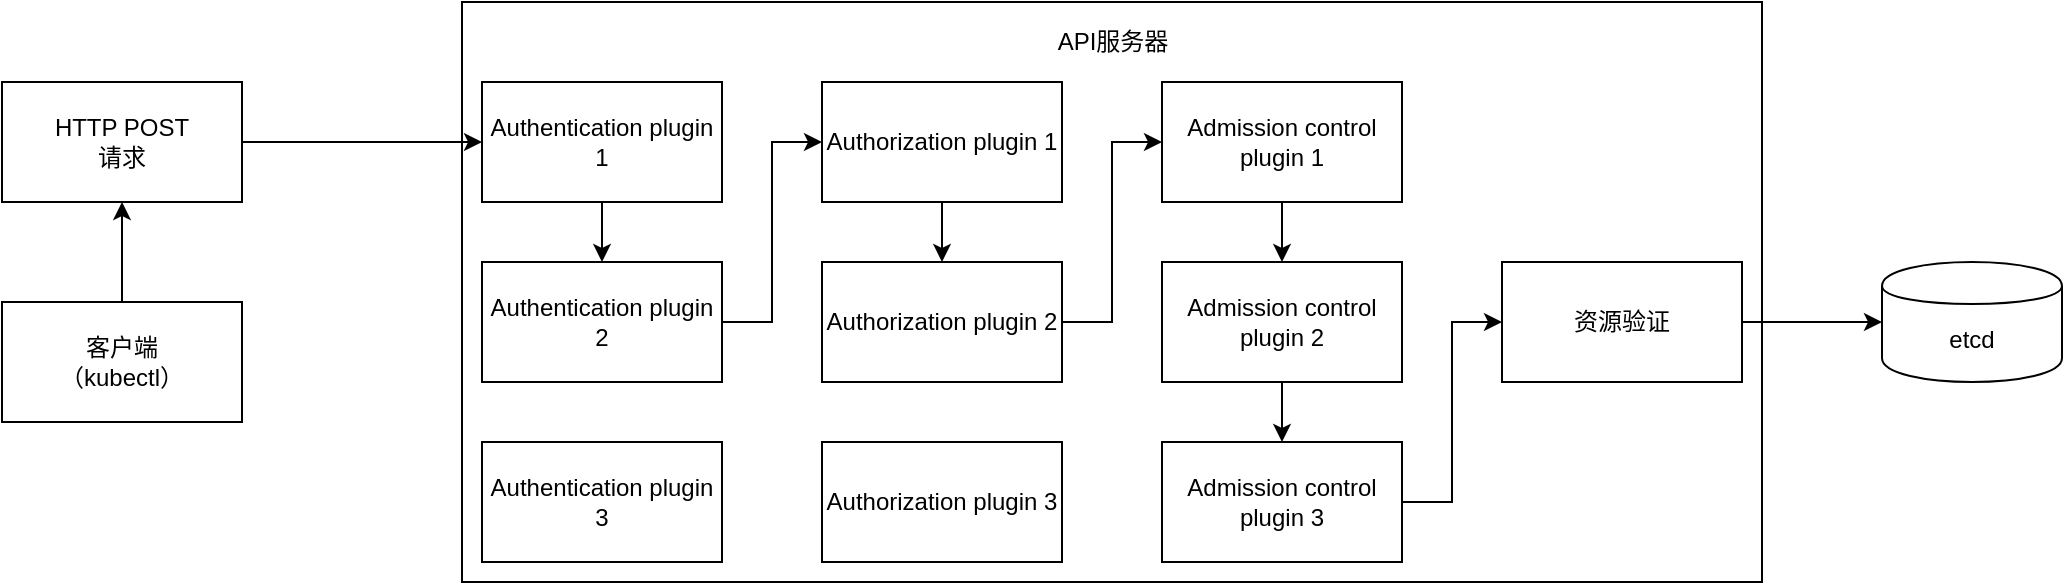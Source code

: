 <mxfile version="12.6.5" type="device"><diagram id="h7Tyj8sb-Nq-nCoUJrs1" name="Page-1"><mxGraphModel dx="1024" dy="592" grid="1" gridSize="10" guides="1" tooltips="1" connect="1" arrows="1" fold="1" page="1" pageScale="1" pageWidth="2339" pageHeight="3300" math="0" shadow="0"><root><mxCell id="0"/><mxCell id="1" parent="0"/><mxCell id="FrB5m-5TYPlhUMKDgxiB-24" value="" style="rounded=0;whiteSpace=wrap;html=1;" vertex="1" parent="1"><mxGeometry x="360" y="260" width="650" height="290" as="geometry"/></mxCell><mxCell id="FrB5m-5TYPlhUMKDgxiB-3" style="edgeStyle=orthogonalEdgeStyle;rounded=0;orthogonalLoop=1;jettySize=auto;html=1;entryX=0.5;entryY=1;entryDx=0;entryDy=0;" edge="1" parent="1" source="FrB5m-5TYPlhUMKDgxiB-1" target="FrB5m-5TYPlhUMKDgxiB-2"><mxGeometry relative="1" as="geometry"/></mxCell><mxCell id="FrB5m-5TYPlhUMKDgxiB-1" value="客户端&lt;br&gt;（kubectl）" style="rounded=0;whiteSpace=wrap;html=1;" vertex="1" parent="1"><mxGeometry x="130" y="410" width="120" height="60" as="geometry"/></mxCell><mxCell id="FrB5m-5TYPlhUMKDgxiB-13" style="edgeStyle=orthogonalEdgeStyle;rounded=0;orthogonalLoop=1;jettySize=auto;html=1;entryX=0;entryY=0.5;entryDx=0;entryDy=0;" edge="1" parent="1" source="FrB5m-5TYPlhUMKDgxiB-2" target="FrB5m-5TYPlhUMKDgxiB-4"><mxGeometry relative="1" as="geometry"/></mxCell><mxCell id="FrB5m-5TYPlhUMKDgxiB-2" value="HTTP POST&lt;br&gt;请求" style="rounded=0;whiteSpace=wrap;html=1;" vertex="1" parent="1"><mxGeometry x="130" y="300" width="120" height="60" as="geometry"/></mxCell><mxCell id="FrB5m-5TYPlhUMKDgxiB-14" style="edgeStyle=orthogonalEdgeStyle;rounded=0;orthogonalLoop=1;jettySize=auto;html=1;entryX=0.5;entryY=0;entryDx=0;entryDy=0;" edge="1" parent="1" source="FrB5m-5TYPlhUMKDgxiB-4" target="FrB5m-5TYPlhUMKDgxiB-7"><mxGeometry relative="1" as="geometry"/></mxCell><mxCell id="FrB5m-5TYPlhUMKDgxiB-4" value="Authentication plugin 1" style="rounded=0;whiteSpace=wrap;html=1;" vertex="1" parent="1"><mxGeometry x="370" y="300" width="120" height="60" as="geometry"/></mxCell><mxCell id="FrB5m-5TYPlhUMKDgxiB-16" style="edgeStyle=orthogonalEdgeStyle;rounded=0;orthogonalLoop=1;jettySize=auto;html=1;entryX=0.5;entryY=0;entryDx=0;entryDy=0;" edge="1" parent="1" source="FrB5m-5TYPlhUMKDgxiB-5" target="FrB5m-5TYPlhUMKDgxiB-8"><mxGeometry relative="1" as="geometry"/></mxCell><mxCell id="FrB5m-5TYPlhUMKDgxiB-5" value="Authorization plugin 1" style="rounded=0;whiteSpace=wrap;html=1;" vertex="1" parent="1"><mxGeometry x="540" y="300" width="120" height="60" as="geometry"/></mxCell><mxCell id="FrB5m-5TYPlhUMKDgxiB-18" style="edgeStyle=orthogonalEdgeStyle;rounded=0;orthogonalLoop=1;jettySize=auto;html=1;" edge="1" parent="1" source="FrB5m-5TYPlhUMKDgxiB-6" target="FrB5m-5TYPlhUMKDgxiB-9"><mxGeometry relative="1" as="geometry"/></mxCell><mxCell id="FrB5m-5TYPlhUMKDgxiB-6" value="Admission control plugin 1" style="rounded=0;whiteSpace=wrap;html=1;" vertex="1" parent="1"><mxGeometry x="710" y="300" width="120" height="60" as="geometry"/></mxCell><mxCell id="FrB5m-5TYPlhUMKDgxiB-15" style="edgeStyle=orthogonalEdgeStyle;rounded=0;orthogonalLoop=1;jettySize=auto;html=1;entryX=0;entryY=0.5;entryDx=0;entryDy=0;" edge="1" parent="1" source="FrB5m-5TYPlhUMKDgxiB-7" target="FrB5m-5TYPlhUMKDgxiB-5"><mxGeometry relative="1" as="geometry"/></mxCell><mxCell id="FrB5m-5TYPlhUMKDgxiB-7" value="Authentication plugin 2" style="rounded=0;whiteSpace=wrap;html=1;" vertex="1" parent="1"><mxGeometry x="370" y="390" width="120" height="60" as="geometry"/></mxCell><mxCell id="FrB5m-5TYPlhUMKDgxiB-17" style="edgeStyle=orthogonalEdgeStyle;rounded=0;orthogonalLoop=1;jettySize=auto;html=1;entryX=0;entryY=0.5;entryDx=0;entryDy=0;" edge="1" parent="1" source="FrB5m-5TYPlhUMKDgxiB-8" target="FrB5m-5TYPlhUMKDgxiB-6"><mxGeometry relative="1" as="geometry"/></mxCell><mxCell id="FrB5m-5TYPlhUMKDgxiB-8" value="Authorization plugin 2" style="rounded=0;whiteSpace=wrap;html=1;" vertex="1" parent="1"><mxGeometry x="540" y="390" width="120" height="60" as="geometry"/></mxCell><mxCell id="FrB5m-5TYPlhUMKDgxiB-19" style="edgeStyle=orthogonalEdgeStyle;rounded=0;orthogonalLoop=1;jettySize=auto;html=1;" edge="1" parent="1" source="FrB5m-5TYPlhUMKDgxiB-9" target="FrB5m-5TYPlhUMKDgxiB-12"><mxGeometry relative="1" as="geometry"/></mxCell><mxCell id="FrB5m-5TYPlhUMKDgxiB-9" value="Admission control plugin 2" style="rounded=0;whiteSpace=wrap;html=1;" vertex="1" parent="1"><mxGeometry x="710" y="390" width="120" height="60" as="geometry"/></mxCell><mxCell id="FrB5m-5TYPlhUMKDgxiB-10" value="Authentication plugin 3" style="rounded=0;whiteSpace=wrap;html=1;" vertex="1" parent="1"><mxGeometry x="370" y="480" width="120" height="60" as="geometry"/></mxCell><mxCell id="FrB5m-5TYPlhUMKDgxiB-11" value="Authorization plugin 3" style="rounded=0;whiteSpace=wrap;html=1;" vertex="1" parent="1"><mxGeometry x="540" y="480" width="120" height="60" as="geometry"/></mxCell><mxCell id="FrB5m-5TYPlhUMKDgxiB-21" style="edgeStyle=orthogonalEdgeStyle;rounded=0;orthogonalLoop=1;jettySize=auto;html=1;entryX=0;entryY=0.5;entryDx=0;entryDy=0;" edge="1" parent="1" source="FrB5m-5TYPlhUMKDgxiB-12" target="FrB5m-5TYPlhUMKDgxiB-20"><mxGeometry relative="1" as="geometry"/></mxCell><mxCell id="FrB5m-5TYPlhUMKDgxiB-12" value="Admission control plugin 3" style="rounded=0;whiteSpace=wrap;html=1;" vertex="1" parent="1"><mxGeometry x="710" y="480" width="120" height="60" as="geometry"/></mxCell><mxCell id="FrB5m-5TYPlhUMKDgxiB-23" style="edgeStyle=orthogonalEdgeStyle;rounded=0;orthogonalLoop=1;jettySize=auto;html=1;" edge="1" parent="1" source="FrB5m-5TYPlhUMKDgxiB-20" target="FrB5m-5TYPlhUMKDgxiB-22"><mxGeometry relative="1" as="geometry"/></mxCell><mxCell id="FrB5m-5TYPlhUMKDgxiB-20" value="资源验证" style="rounded=0;whiteSpace=wrap;html=1;" vertex="1" parent="1"><mxGeometry x="880" y="390" width="120" height="60" as="geometry"/></mxCell><mxCell id="FrB5m-5TYPlhUMKDgxiB-22" value="etcd" style="shape=cylinder;whiteSpace=wrap;html=1;boundedLbl=1;backgroundOutline=1;" vertex="1" parent="1"><mxGeometry x="1070" y="390" width="90" height="60" as="geometry"/></mxCell><mxCell id="FrB5m-5TYPlhUMKDgxiB-25" value="API服务器" style="text;html=1;strokeColor=none;fillColor=none;align=center;verticalAlign=middle;whiteSpace=wrap;rounded=0;" vertex="1" parent="1"><mxGeometry x="642.5" y="270" width="85" height="20" as="geometry"/></mxCell></root></mxGraphModel></diagram></mxfile>